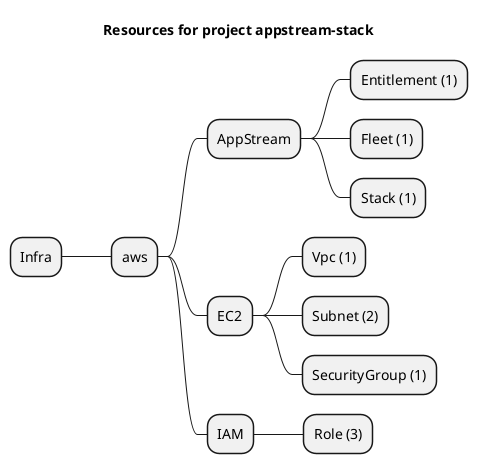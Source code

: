 @startmindmap
title Resources for project appstream-stack
skinparam monochrome true
+ Infra
++ aws
+++ AppStream
++++ Entitlement (1)
++++ Fleet (1)
++++ Stack (1)
+++ EC2
++++ Vpc (1)
++++ Subnet (2)
++++ SecurityGroup (1)
+++ IAM
++++ Role (3)
@endmindmap